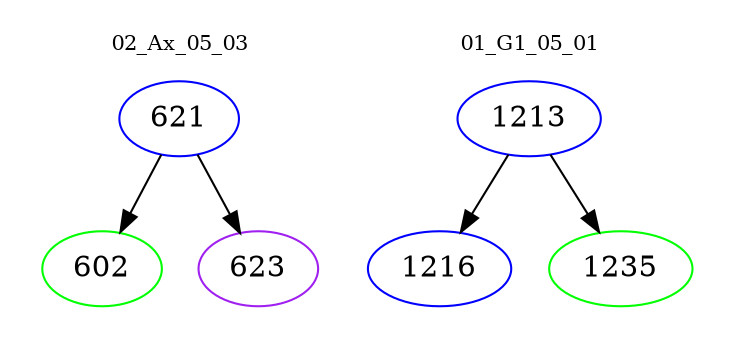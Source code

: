 digraph{
subgraph cluster_0 {
color = white
label = "02_Ax_05_03";
fontsize=10;
T0_621 [label="621", color="blue"]
T0_621 -> T0_602 [color="black"]
T0_602 [label="602", color="green"]
T0_621 -> T0_623 [color="black"]
T0_623 [label="623", color="purple"]
}
subgraph cluster_1 {
color = white
label = "01_G1_05_01";
fontsize=10;
T1_1213 [label="1213", color="blue"]
T1_1213 -> T1_1216 [color="black"]
T1_1216 [label="1216", color="blue"]
T1_1213 -> T1_1235 [color="black"]
T1_1235 [label="1235", color="green"]
}
}
